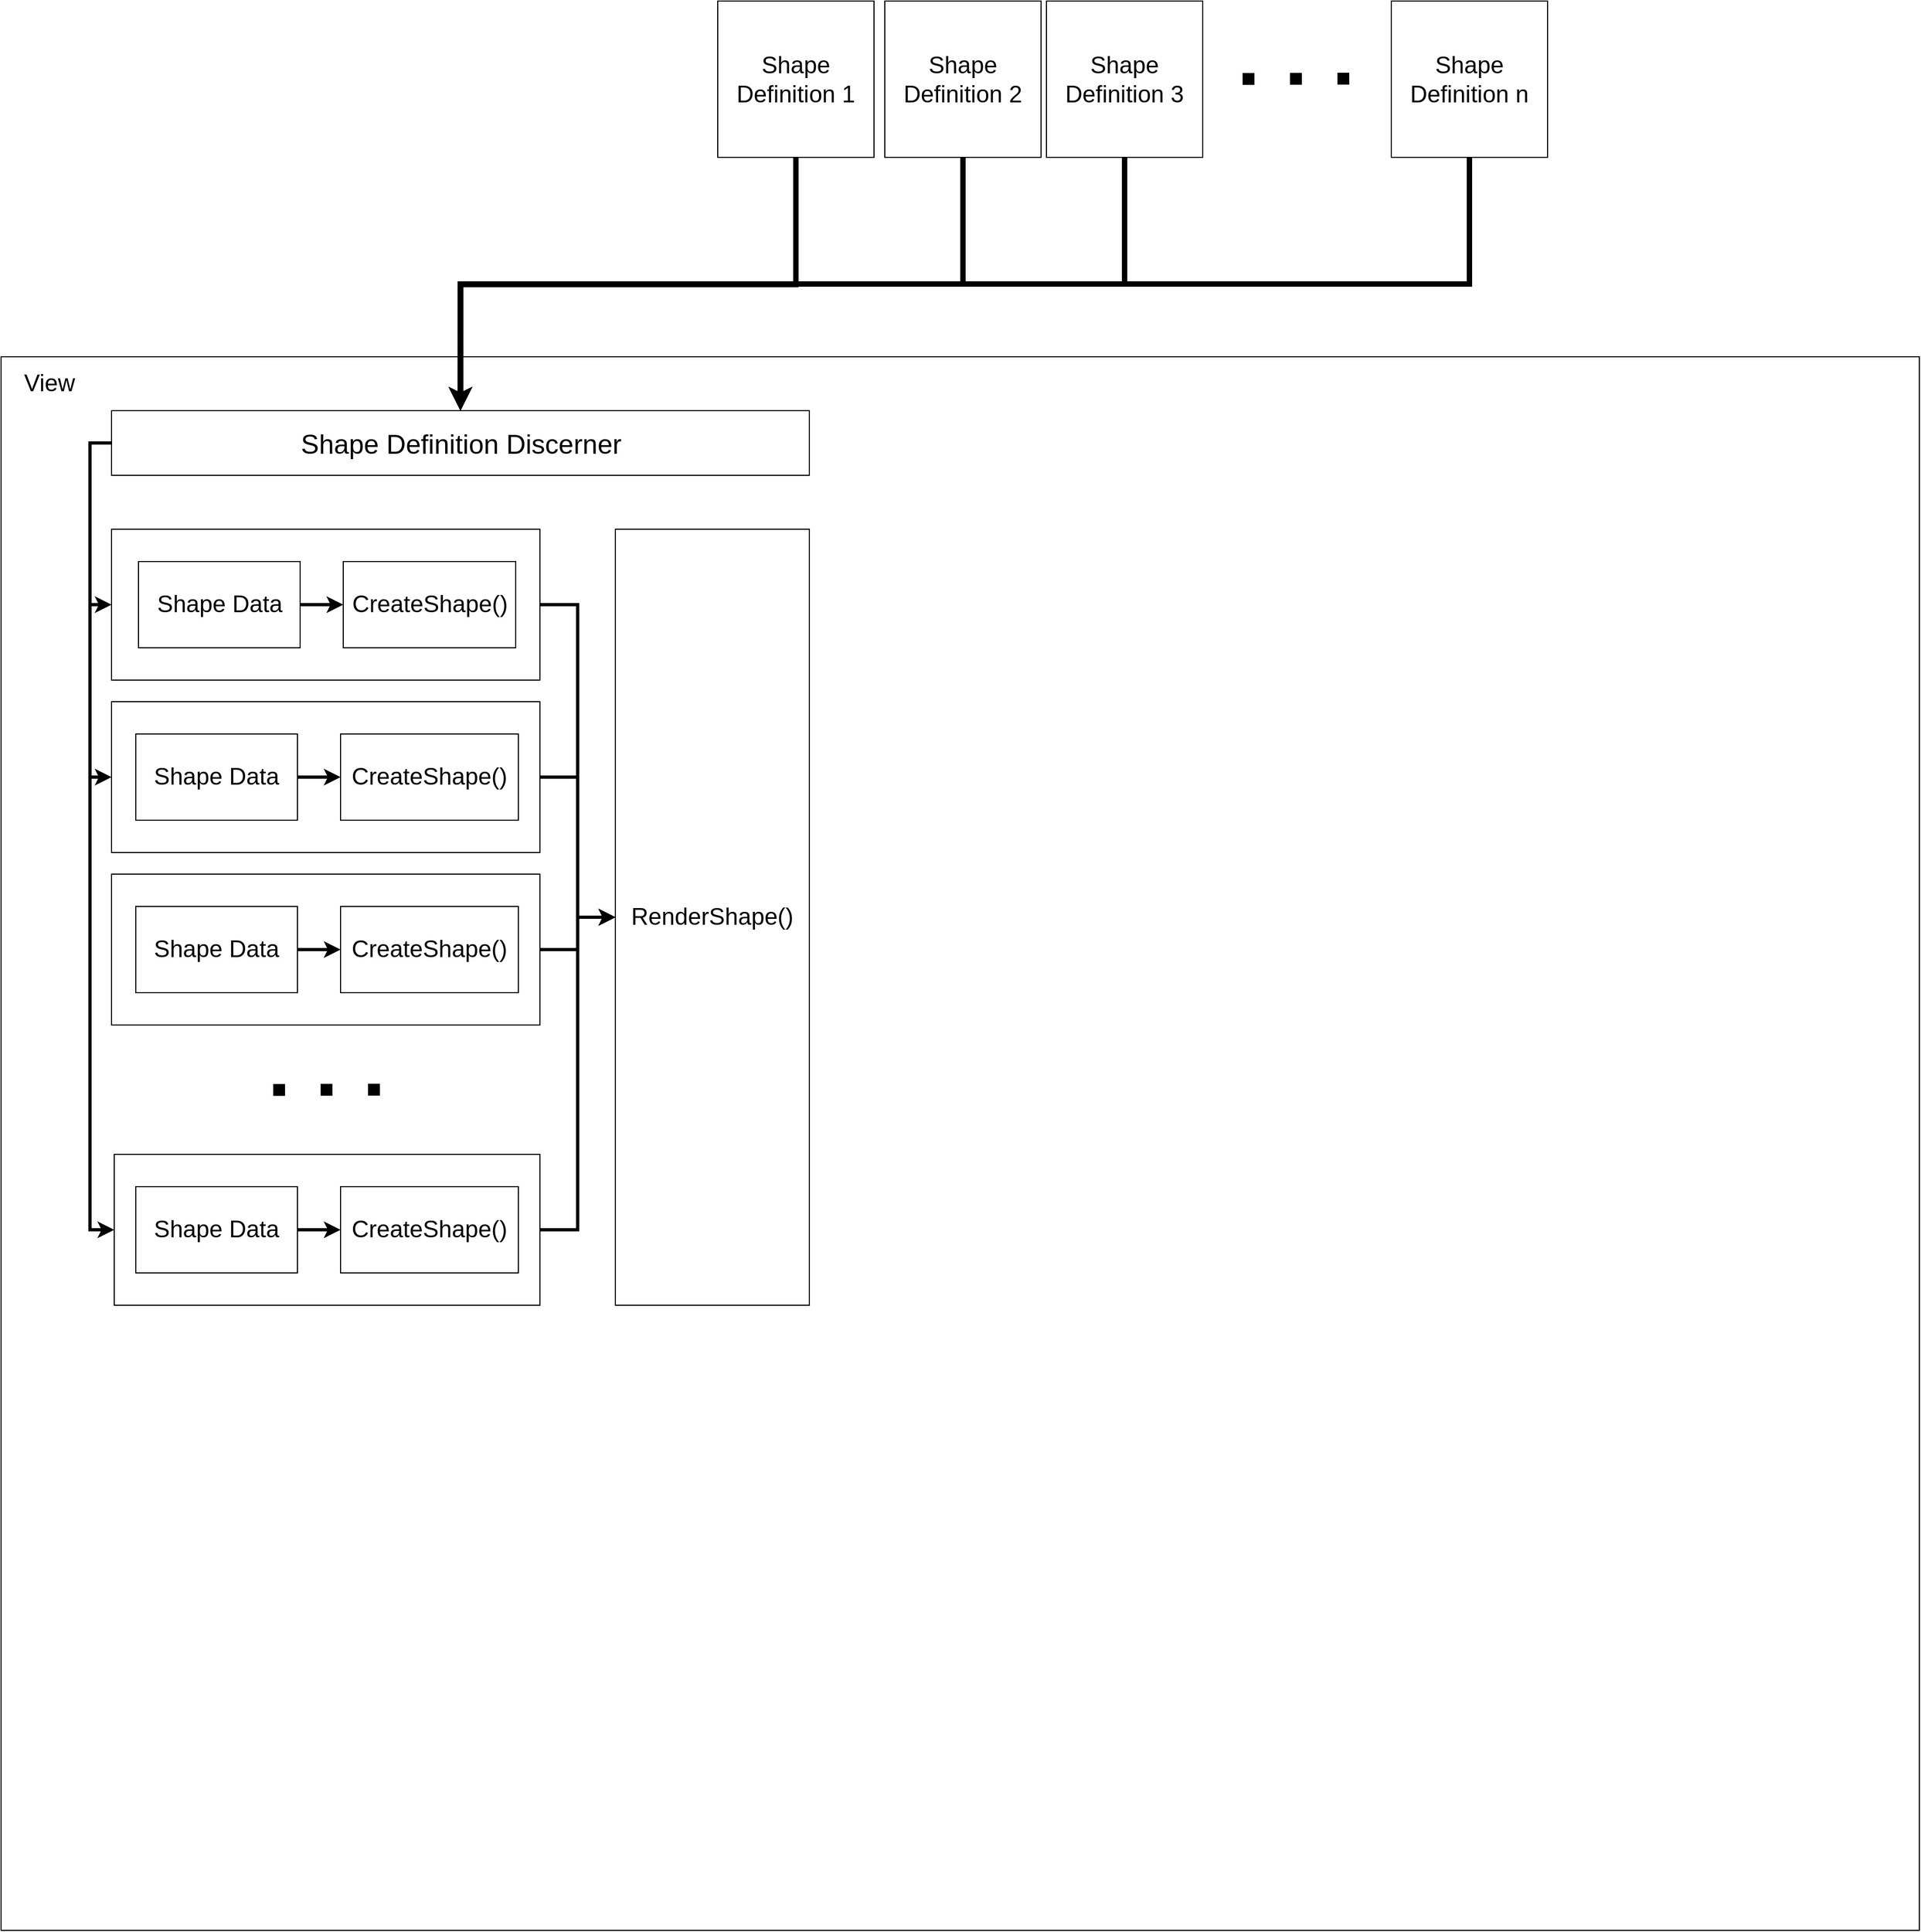 <mxfile version="22.1.2" type="device">
  <diagram name="Page-1" id="NtQ69wOWC1nmmlGbP-3g">
    <mxGraphModel dx="3585" dy="2183" grid="1" gridSize="10" guides="1" tooltips="1" connect="1" arrows="1" fold="1" page="1" pageScale="1" pageWidth="4681" pageHeight="3300" math="0" shadow="0">
      <root>
        <mxCell id="0" />
        <mxCell id="1" parent="0" />
        <mxCell id="AB3GFtcWFRhynDyCKT0_-4" value="" style="rounded=0;whiteSpace=wrap;html=1;" vertex="1" parent="1">
          <mxGeometry x="90" y="360" width="1780" height="1460" as="geometry" />
        </mxCell>
        <mxCell id="AB3GFtcWFRhynDyCKT0_-33" style="edgeStyle=orthogonalEdgeStyle;rounded=0;orthogonalLoop=1;jettySize=auto;html=1;exitX=0.5;exitY=1;exitDx=0;exitDy=0;entryX=0.5;entryY=0;entryDx=0;entryDy=0;strokeWidth=5;" edge="1" parent="1" source="AB3GFtcWFRhynDyCKT0_-2" target="AB3GFtcWFRhynDyCKT0_-32">
          <mxGeometry relative="1" as="geometry">
            <Array as="points">
              <mxPoint x="828" y="293" />
              <mxPoint x="516" y="293" />
            </Array>
          </mxGeometry>
        </mxCell>
        <mxCell id="AB3GFtcWFRhynDyCKT0_-2" value="&lt;font style=&quot;font-size: 22px;&quot;&gt;Shape Definition 1&lt;/font&gt;" style="whiteSpace=wrap;html=1;aspect=fixed;" vertex="1" parent="1">
          <mxGeometry x="755" y="30" width="145" height="145" as="geometry" />
        </mxCell>
        <mxCell id="AB3GFtcWFRhynDyCKT0_-8" value="&lt;font style=&quot;font-size: 22px;&quot;&gt;View&lt;/font&gt;" style="text;html=1;strokeColor=none;fillColor=none;align=center;verticalAlign=middle;whiteSpace=wrap;rounded=0;" vertex="1" parent="1">
          <mxGeometry x="90" y="360" width="90" height="50" as="geometry" />
        </mxCell>
        <mxCell id="AB3GFtcWFRhynDyCKT0_-37" style="edgeStyle=orthogonalEdgeStyle;rounded=0;orthogonalLoop=1;jettySize=auto;html=1;exitX=0.5;exitY=1;exitDx=0;exitDy=0;entryX=0.5;entryY=0;entryDx=0;entryDy=0;strokeWidth=5;" edge="1" parent="1" source="AB3GFtcWFRhynDyCKT0_-15" target="AB3GFtcWFRhynDyCKT0_-32">
          <mxGeometry relative="1" as="geometry" />
        </mxCell>
        <mxCell id="AB3GFtcWFRhynDyCKT0_-15" value="&lt;font style=&quot;font-size: 22px;&quot;&gt;Shape Definition 2&lt;/font&gt;" style="whiteSpace=wrap;html=1;aspect=fixed;" vertex="1" parent="1">
          <mxGeometry x="910" y="30" width="145" height="145" as="geometry" />
        </mxCell>
        <mxCell id="AB3GFtcWFRhynDyCKT0_-38" style="edgeStyle=orthogonalEdgeStyle;rounded=0;orthogonalLoop=1;jettySize=auto;html=1;exitX=0.5;exitY=1;exitDx=0;exitDy=0;entryX=0.5;entryY=0;entryDx=0;entryDy=0;strokeWidth=5;" edge="1" parent="1" source="AB3GFtcWFRhynDyCKT0_-16" target="AB3GFtcWFRhynDyCKT0_-32">
          <mxGeometry relative="1" as="geometry" />
        </mxCell>
        <mxCell id="AB3GFtcWFRhynDyCKT0_-16" value="&lt;font style=&quot;font-size: 22px;&quot;&gt;Shape Definition 3&lt;/font&gt;" style="whiteSpace=wrap;html=1;aspect=fixed;" vertex="1" parent="1">
          <mxGeometry x="1060" y="30" width="145" height="145" as="geometry" />
        </mxCell>
        <mxCell id="AB3GFtcWFRhynDyCKT0_-19" value="" style="endArrow=none;dashed=1;html=1;dashPattern=1 3;strokeWidth=11;rounded=0;" edge="1" parent="1">
          <mxGeometry width="50" height="50" relative="1" as="geometry">
            <mxPoint x="1341" y="102" as="sourcePoint" />
            <mxPoint x="1241" y="102.3" as="targetPoint" />
          </mxGeometry>
        </mxCell>
        <mxCell id="AB3GFtcWFRhynDyCKT0_-39" style="edgeStyle=orthogonalEdgeStyle;rounded=0;orthogonalLoop=1;jettySize=auto;html=1;exitX=0.5;exitY=1;exitDx=0;exitDy=0;entryX=0.5;entryY=0;entryDx=0;entryDy=0;strokeWidth=5;" edge="1" parent="1" source="AB3GFtcWFRhynDyCKT0_-20" target="AB3GFtcWFRhynDyCKT0_-32">
          <mxGeometry relative="1" as="geometry" />
        </mxCell>
        <mxCell id="AB3GFtcWFRhynDyCKT0_-20" value="&lt;font style=&quot;font-size: 22px;&quot;&gt;Shape Definition n&lt;/font&gt;" style="whiteSpace=wrap;html=1;aspect=fixed;" vertex="1" parent="1">
          <mxGeometry x="1380" y="30" width="145" height="145" as="geometry" />
        </mxCell>
        <mxCell id="AB3GFtcWFRhynDyCKT0_-40" style="edgeStyle=orthogonalEdgeStyle;rounded=0;orthogonalLoop=1;jettySize=auto;html=1;exitX=0;exitY=0.5;exitDx=0;exitDy=0;entryX=0;entryY=0.5;entryDx=0;entryDy=0;strokeWidth=3;" edge="1" parent="1" source="AB3GFtcWFRhynDyCKT0_-32" target="AB3GFtcWFRhynDyCKT0_-5">
          <mxGeometry relative="1" as="geometry" />
        </mxCell>
        <mxCell id="AB3GFtcWFRhynDyCKT0_-41" style="edgeStyle=orthogonalEdgeStyle;rounded=0;orthogonalLoop=1;jettySize=auto;html=1;exitX=0;exitY=0.5;exitDx=0;exitDy=0;entryX=0;entryY=0.5;entryDx=0;entryDy=0;strokeWidth=3;" edge="1" parent="1" source="AB3GFtcWFRhynDyCKT0_-32" target="AB3GFtcWFRhynDyCKT0_-24">
          <mxGeometry relative="1" as="geometry" />
        </mxCell>
        <mxCell id="AB3GFtcWFRhynDyCKT0_-58" style="edgeStyle=orthogonalEdgeStyle;rounded=0;orthogonalLoop=1;jettySize=auto;html=1;exitX=0;exitY=0.5;exitDx=0;exitDy=0;entryX=0;entryY=0.5;entryDx=0;entryDy=0;strokeWidth=3;" edge="1" parent="1" source="AB3GFtcWFRhynDyCKT0_-32" target="AB3GFtcWFRhynDyCKT0_-52">
          <mxGeometry relative="1" as="geometry" />
        </mxCell>
        <mxCell id="AB3GFtcWFRhynDyCKT0_-32" value="Shape Definition Discerner" style="rounded=0;whiteSpace=wrap;html=1;fontSize=25;" vertex="1" parent="1">
          <mxGeometry x="192.5" y="410" width="647.5" height="60" as="geometry" />
        </mxCell>
        <mxCell id="AB3GFtcWFRhynDyCKT0_-50" value="" style="endArrow=none;dashed=1;html=1;dashPattern=1 3;strokeWidth=11;rounded=0;" edge="1" parent="1">
          <mxGeometry width="50" height="50" relative="1" as="geometry">
            <mxPoint x="441.5" y="1040" as="sourcePoint" />
            <mxPoint x="341" y="1040.3" as="targetPoint" />
          </mxGeometry>
        </mxCell>
        <mxCell id="AB3GFtcWFRhynDyCKT0_-64" style="edgeStyle=orthogonalEdgeStyle;rounded=0;orthogonalLoop=1;jettySize=auto;html=1;exitX=1;exitY=0.5;exitDx=0;exitDy=0;entryX=0;entryY=0.5;entryDx=0;entryDy=0;strokeWidth=3;" edge="1" parent="1" source="AB3GFtcWFRhynDyCKT0_-5" target="AB3GFtcWFRhynDyCKT0_-59">
          <mxGeometry relative="1" as="geometry" />
        </mxCell>
        <mxCell id="AB3GFtcWFRhynDyCKT0_-5" value="" style="rounded=0;whiteSpace=wrap;html=1;" vertex="1" parent="1">
          <mxGeometry x="192.5" y="520" width="397.5" height="140" as="geometry" />
        </mxCell>
        <mxCell id="AB3GFtcWFRhynDyCKT0_-9" value="&lt;font style=&quot;font-size: 22px;&quot;&gt;Shape Data&lt;/font&gt;" style="rounded=0;whiteSpace=wrap;html=1;" vertex="1" parent="1">
          <mxGeometry x="217.5" y="550" width="150" height="80" as="geometry" />
        </mxCell>
        <mxCell id="AB3GFtcWFRhynDyCKT0_-10" value="&lt;font style=&quot;font-size: 22px;&quot;&gt;CreateShape()&lt;/font&gt;" style="rounded=0;whiteSpace=wrap;html=1;" vertex="1" parent="1">
          <mxGeometry x="407.5" y="550" width="160" height="80" as="geometry" />
        </mxCell>
        <mxCell id="AB3GFtcWFRhynDyCKT0_-11" style="edgeStyle=orthogonalEdgeStyle;rounded=0;orthogonalLoop=1;jettySize=auto;html=1;exitX=1;exitY=0.5;exitDx=0;exitDy=0;strokeWidth=3;" edge="1" parent="1" source="AB3GFtcWFRhynDyCKT0_-9" target="AB3GFtcWFRhynDyCKT0_-10">
          <mxGeometry relative="1" as="geometry" />
        </mxCell>
        <mxCell id="AB3GFtcWFRhynDyCKT0_-66" style="edgeStyle=orthogonalEdgeStyle;rounded=0;orthogonalLoop=1;jettySize=auto;html=1;exitX=1;exitY=0.5;exitDx=0;exitDy=0;entryX=0;entryY=0.5;entryDx=0;entryDy=0;strokeWidth=3;" edge="1" parent="1" source="AB3GFtcWFRhynDyCKT0_-24" target="AB3GFtcWFRhynDyCKT0_-59">
          <mxGeometry relative="1" as="geometry" />
        </mxCell>
        <mxCell id="AB3GFtcWFRhynDyCKT0_-24" value="" style="rounded=0;whiteSpace=wrap;html=1;" vertex="1" parent="1">
          <mxGeometry x="192.5" y="680" width="397.5" height="140" as="geometry" />
        </mxCell>
        <mxCell id="AB3GFtcWFRhynDyCKT0_-25" value="&lt;font style=&quot;font-size: 22px;&quot;&gt;Shape Data&lt;/font&gt;" style="rounded=0;whiteSpace=wrap;html=1;" vertex="1" parent="1">
          <mxGeometry x="215" y="710" width="150" height="80" as="geometry" />
        </mxCell>
        <mxCell id="AB3GFtcWFRhynDyCKT0_-26" value="&lt;font style=&quot;font-size: 22px;&quot;&gt;CreateShape()&lt;/font&gt;" style="rounded=0;whiteSpace=wrap;html=1;" vertex="1" parent="1">
          <mxGeometry x="405" y="710" width="165" height="80" as="geometry" />
        </mxCell>
        <mxCell id="AB3GFtcWFRhynDyCKT0_-27" style="edgeStyle=orthogonalEdgeStyle;rounded=0;orthogonalLoop=1;jettySize=auto;html=1;exitX=1;exitY=0.5;exitDx=0;exitDy=0;strokeWidth=3;" edge="1" parent="1" source="AB3GFtcWFRhynDyCKT0_-25" target="AB3GFtcWFRhynDyCKT0_-26">
          <mxGeometry relative="1" as="geometry" />
        </mxCell>
        <mxCell id="AB3GFtcWFRhynDyCKT0_-67" style="edgeStyle=orthogonalEdgeStyle;rounded=0;orthogonalLoop=1;jettySize=auto;html=1;exitX=1;exitY=0.5;exitDx=0;exitDy=0;entryX=0;entryY=0.5;entryDx=0;entryDy=0;strokeWidth=3;" edge="1" parent="1" source="AB3GFtcWFRhynDyCKT0_-43" target="AB3GFtcWFRhynDyCKT0_-59">
          <mxGeometry relative="1" as="geometry" />
        </mxCell>
        <mxCell id="AB3GFtcWFRhynDyCKT0_-43" value="" style="rounded=0;whiteSpace=wrap;html=1;" vertex="1" parent="1">
          <mxGeometry x="192.5" y="840" width="397.5" height="140" as="geometry" />
        </mxCell>
        <mxCell id="AB3GFtcWFRhynDyCKT0_-44" value="&lt;font style=&quot;font-size: 22px;&quot;&gt;Shape Data&lt;/font&gt;" style="rounded=0;whiteSpace=wrap;html=1;" vertex="1" parent="1">
          <mxGeometry x="215" y="870" width="150" height="80" as="geometry" />
        </mxCell>
        <mxCell id="AB3GFtcWFRhynDyCKT0_-45" value="&lt;font style=&quot;font-size: 22px;&quot;&gt;CreateShape()&lt;/font&gt;" style="rounded=0;whiteSpace=wrap;html=1;" vertex="1" parent="1">
          <mxGeometry x="405" y="870" width="165" height="80" as="geometry" />
        </mxCell>
        <mxCell id="AB3GFtcWFRhynDyCKT0_-46" style="edgeStyle=orthogonalEdgeStyle;rounded=0;orthogonalLoop=1;jettySize=auto;html=1;exitX=1;exitY=0.5;exitDx=0;exitDy=0;strokeWidth=3;" edge="1" parent="1" source="AB3GFtcWFRhynDyCKT0_-44" target="AB3GFtcWFRhynDyCKT0_-45">
          <mxGeometry relative="1" as="geometry" />
        </mxCell>
        <mxCell id="AB3GFtcWFRhynDyCKT0_-68" style="edgeStyle=orthogonalEdgeStyle;rounded=0;orthogonalLoop=1;jettySize=auto;html=1;exitX=1;exitY=0.5;exitDx=0;exitDy=0;entryX=0;entryY=0.5;entryDx=0;entryDy=0;strokeWidth=3;" edge="1" parent="1" source="AB3GFtcWFRhynDyCKT0_-52" target="AB3GFtcWFRhynDyCKT0_-59">
          <mxGeometry relative="1" as="geometry" />
        </mxCell>
        <mxCell id="AB3GFtcWFRhynDyCKT0_-52" value="" style="rounded=0;whiteSpace=wrap;html=1;" vertex="1" parent="1">
          <mxGeometry x="195" y="1100" width="395" height="140" as="geometry" />
        </mxCell>
        <mxCell id="AB3GFtcWFRhynDyCKT0_-53" value="&lt;font style=&quot;font-size: 22px;&quot;&gt;Shape Data&lt;/font&gt;" style="rounded=0;whiteSpace=wrap;html=1;" vertex="1" parent="1">
          <mxGeometry x="215" y="1130" width="150" height="80" as="geometry" />
        </mxCell>
        <mxCell id="AB3GFtcWFRhynDyCKT0_-54" value="&lt;font style=&quot;font-size: 22px;&quot;&gt;CreateShape()&lt;/font&gt;" style="rounded=0;whiteSpace=wrap;html=1;" vertex="1" parent="1">
          <mxGeometry x="405" y="1130" width="165" height="80" as="geometry" />
        </mxCell>
        <mxCell id="AB3GFtcWFRhynDyCKT0_-55" style="edgeStyle=orthogonalEdgeStyle;rounded=0;orthogonalLoop=1;jettySize=auto;html=1;exitX=1;exitY=0.5;exitDx=0;exitDy=0;strokeWidth=3;" edge="1" parent="1" source="AB3GFtcWFRhynDyCKT0_-53" target="AB3GFtcWFRhynDyCKT0_-54">
          <mxGeometry relative="1" as="geometry" />
        </mxCell>
        <mxCell id="AB3GFtcWFRhynDyCKT0_-59" value="&lt;font style=&quot;font-size: 22px;&quot;&gt;RenderShape()&lt;/font&gt;" style="rounded=0;whiteSpace=wrap;html=1;" vertex="1" parent="1">
          <mxGeometry x="660" y="520" width="180" height="720" as="geometry" />
        </mxCell>
      </root>
    </mxGraphModel>
  </diagram>
</mxfile>
